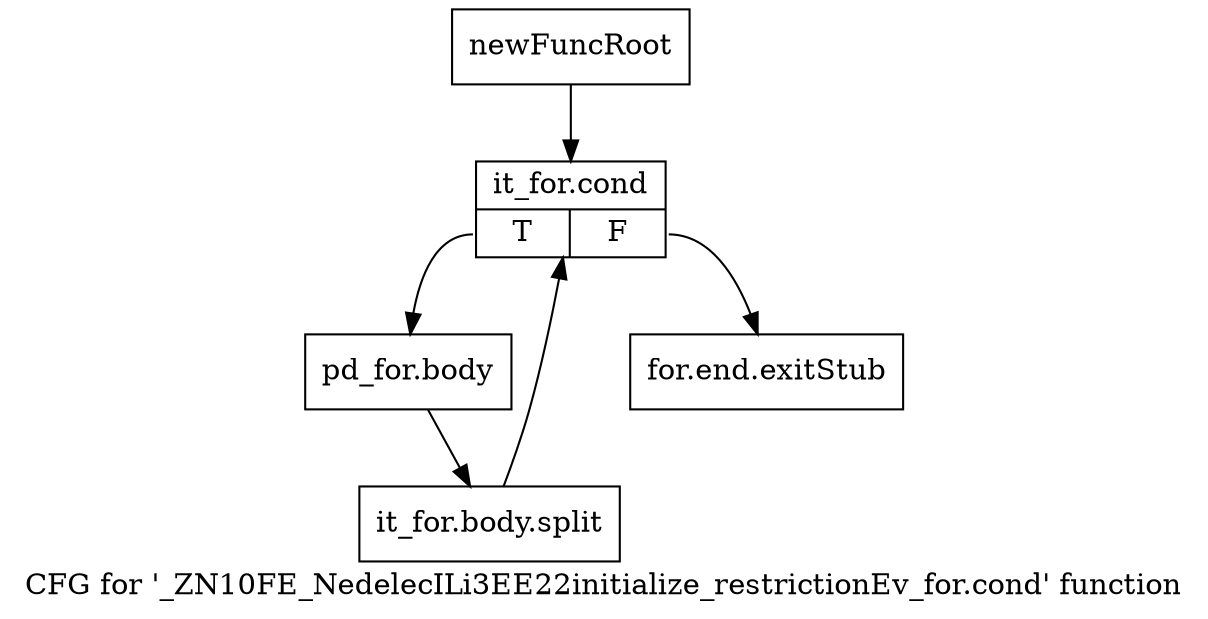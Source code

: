 digraph "CFG for '_ZN10FE_NedelecILi3EE22initialize_restrictionEv_for.cond' function" {
	label="CFG for '_ZN10FE_NedelecILi3EE22initialize_restrictionEv_for.cond' function";

	Node0x90cb1c0 [shape=record,label="{newFuncRoot}"];
	Node0x90cb1c0 -> Node0x90cb260;
	Node0x90cb210 [shape=record,label="{for.end.exitStub}"];
	Node0x90cb260 [shape=record,label="{it_for.cond|{<s0>T|<s1>F}}"];
	Node0x90cb260:s0 -> Node0x90cb2b0;
	Node0x90cb260:s1 -> Node0x90cb210;
	Node0x90cb2b0 [shape=record,label="{pd_for.body}"];
	Node0x90cb2b0 -> Node0xc5a18d0;
	Node0xc5a18d0 [shape=record,label="{it_for.body.split}"];
	Node0xc5a18d0 -> Node0x90cb260;
}
